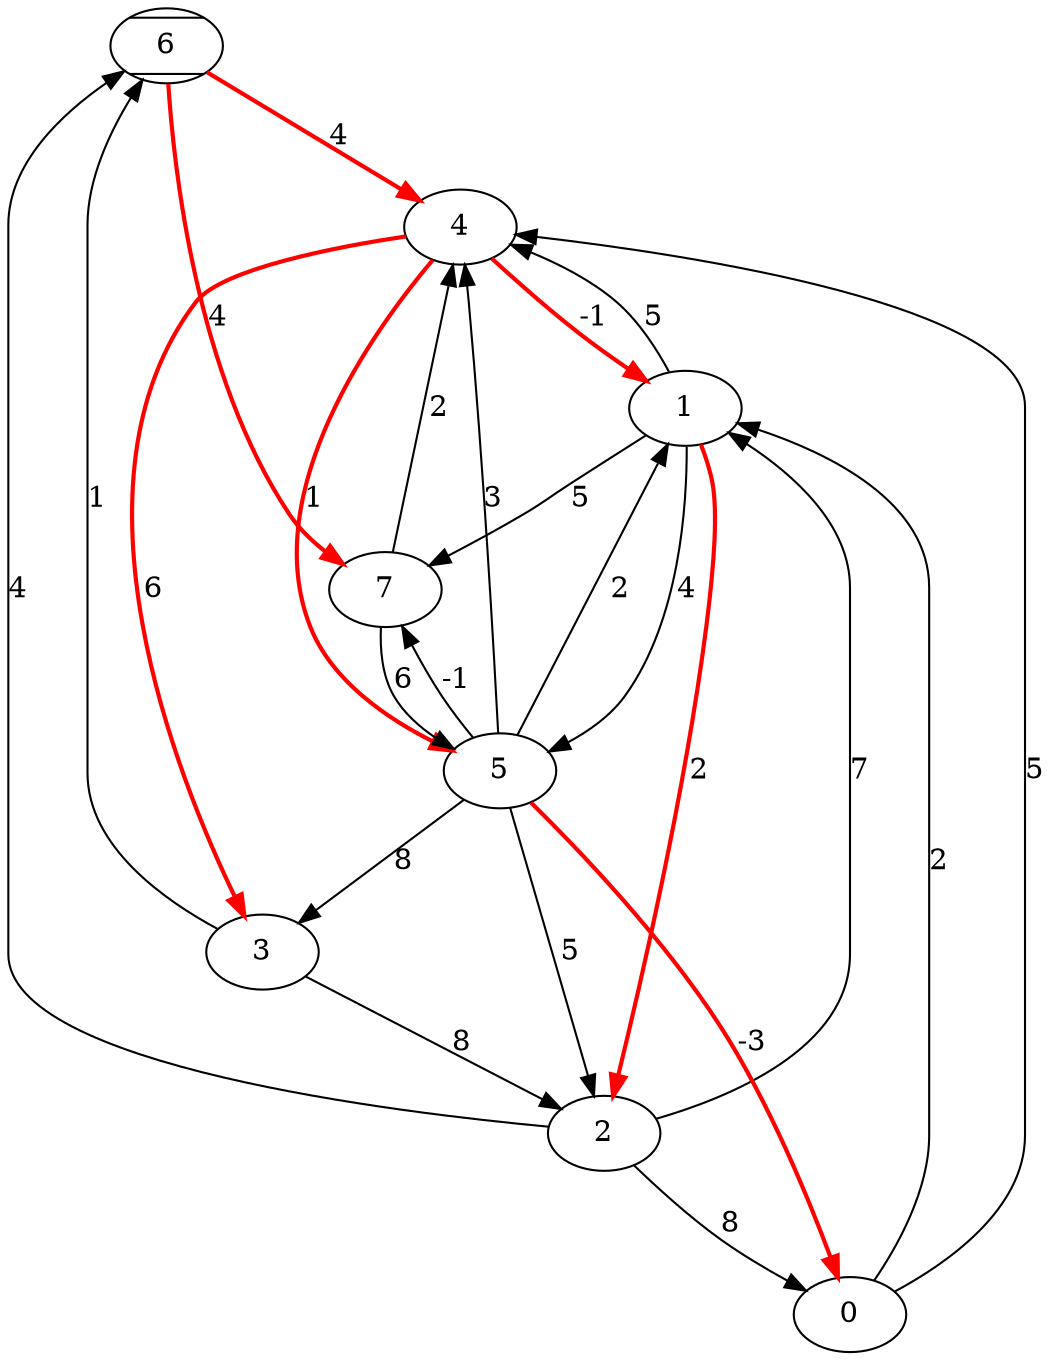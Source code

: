 digraph G {
    6[style = diagonals];
    0 -> 1 [label = 2];
    0 -> 4 [label = 5];
    1 -> 2 [label = 2] [style = bold][color = red];
    1 -> 4 [label = 5];
    1 -> 5 [label = 4];
    1 -> 7 [label = 5];
    2 -> 0 [label = 8];
    2 -> 1 [label = 7];
    2 -> 6 [label = 4];
    3 -> 2 [label = 8];
    3 -> 6 [label = 1];
    4 -> 1 [label = -1] [style = bold][color = red];
    4 -> 3 [label = 6] [style = bold][color = red];
    4 -> 5 [label = 1] [style = bold][color = red];
    5 -> 0 [label = -3] [style = bold][color = red];
    5 -> 1 [label = 2];
    5 -> 2 [label = 5];
    5 -> 3 [label = 8];
    5 -> 4 [label = 3];
    5 -> 7 [label = -1];
    6 -> 4 [label = 4] [style = bold][color = red];
    6 -> 7 [label = 4] [style = bold][color = red];
    7 -> 4 [label = 2];
    7 -> 5 [label = 6];
}